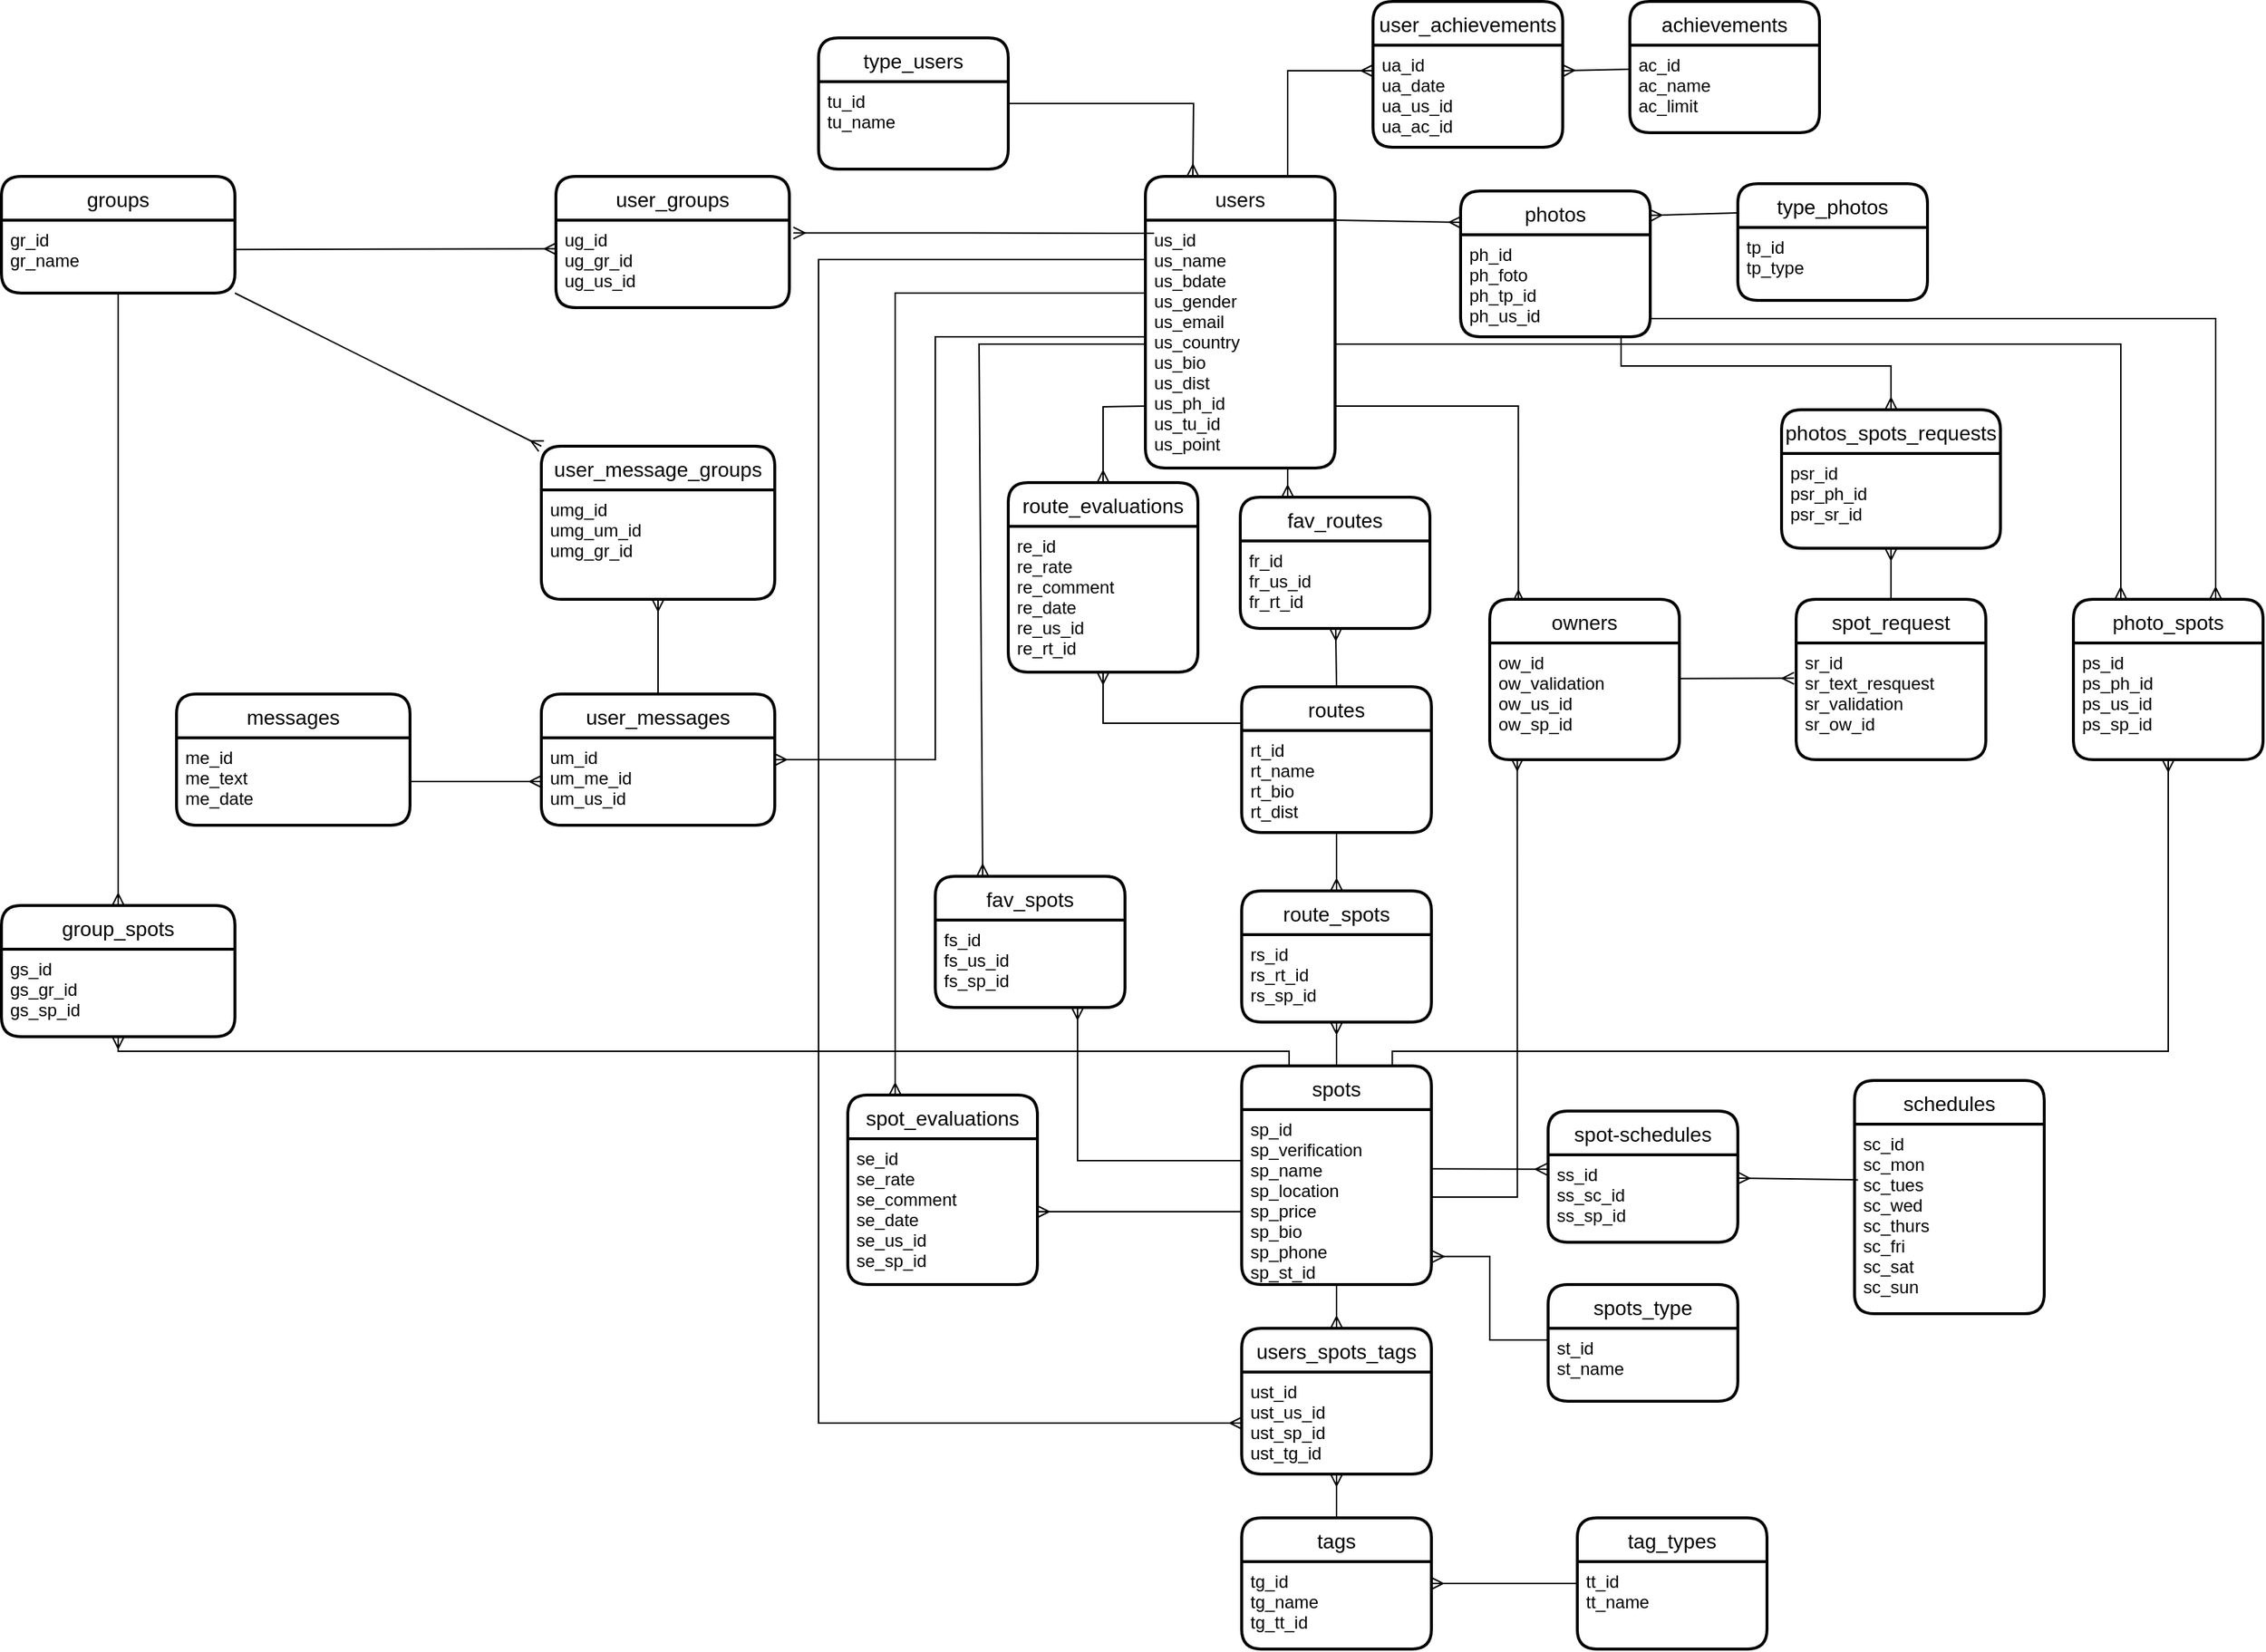 <mxfile version="15.5.4" type="embed"><diagram id="iLYljoPXduV03rMWOebI" name="Page-1"><mxGraphModel dx="1915" dy="-649" grid="1" gridSize="10" guides="1" tooltips="1" connect="1" arrows="1" fold="1" page="1" pageScale="1" pageWidth="827" pageHeight="1169" math="0" shadow="0"><root><mxCell id="0"/><mxCell id="1" parent="0"/><mxCell id="Hhw-8IZuU88P6IJP4M7J-1" value="" style="fontSize=12;html=1;endArrow=ERmany;rounded=0;entryX=0.25;entryY=0;entryDx=0;entryDy=0;elbow=vertical;exitX=1;exitY=0.25;exitDx=0;exitDy=0;" parent="1" source="Hhw-8IZuU88P6IJP4M7J-14" target="Hhw-8IZuU88P6IJP4M7J-9" edge="1"><mxGeometry width="100" height="100" relative="1" as="geometry"><mxPoint x="210" y="1260" as="sourcePoint"/><mxPoint x="542.08" y="1336.048" as="targetPoint"/><Array as="points"><mxPoint x="317" y="1250"/></Array></mxGeometry></mxCell><mxCell id="Hhw-8IZuU88P6IJP4M7J-2" value="" style="fontSize=12;html=1;endArrow=ERmany;rounded=0;elbow=vertical;exitX=0.5;exitY=0;exitDx=0;exitDy=0;" parent="1" source="Hhw-8IZuU88P6IJP4M7J-16" target="Hhw-8IZuU88P6IJP4M7J-12" edge="1"><mxGeometry width="100" height="100" relative="1" as="geometry"><mxPoint x="430" y="1810" as="sourcePoint"/><mxPoint x="420.0" y="1760" as="targetPoint"/></mxGeometry></mxCell><mxCell id="Hhw-8IZuU88P6IJP4M7J-3" value="" style="fontSize=12;html=1;endArrow=ERmany;rounded=0;elbow=vertical;exitX=0.75;exitY=1;exitDx=0;exitDy=0;entryX=0.25;entryY=0;entryDx=0;entryDy=0;" parent="1" source="Hhw-8IZuU88P6IJP4M7J-10" target="Hhw-8IZuU88P6IJP4M7J-11" edge="1"><mxGeometry width="100" height="100" relative="1" as="geometry"><mxPoint x="424.286" y="1500" as="sourcePoint"/><mxPoint x="430" y="1590" as="targetPoint"/></mxGeometry></mxCell><mxCell id="Hhw-8IZuU88P6IJP4M7J-4" value="" style="fontSize=12;html=1;endArrow=ERmany;rounded=0;entryX=0.5;entryY=0;entryDx=0;entryDy=0;" parent="1" source="Hhw-8IZuU88P6IJP4M7J-22" target="Hhw-8IZuU88P6IJP4M7J-23" edge="1"><mxGeometry width="100" height="100" relative="1" as="geometry"><mxPoint x="26.24" y="2209.27" as="sourcePoint"/><mxPoint x="433.36" y="2282.808" as="targetPoint"/></mxGeometry></mxCell><mxCell id="Hhw-8IZuU88P6IJP4M7J-5" value="" style="fontSize=12;html=1;endArrow=ERmany;rounded=0;entryX=0.5;entryY=1;entryDx=0;entryDy=0;exitX=0.5;exitY=0;exitDx=0;exitDy=0;" parent="1" source="Hhw-8IZuU88P6IJP4M7J-26" target="Hhw-8IZuU88P6IJP4M7J-24" edge="1"><mxGeometry width="100" height="100" relative="1" as="geometry"><mxPoint x="430" y="2272" as="sourcePoint"/><mxPoint x="457.68" y="2263.7" as="targetPoint"/></mxGeometry></mxCell><mxCell id="Hhw-8IZuU88P6IJP4M7J-6" value="" style="fontSize=12;html=1;endArrow=ERmany;rounded=0;entryX=0.5;entryY=1;entryDx=0;entryDy=0;exitX=0.5;exitY=0;exitDx=0;exitDy=0;" parent="1" source="Hhw-8IZuU88P6IJP4M7J-21" target="Hhw-8IZuU88P6IJP4M7J-19" edge="1"><mxGeometry width="100" height="100" relative="1" as="geometry"><mxPoint x="160" y="2280" as="sourcePoint"/><mxPoint x="415" y="2050" as="targetPoint"/></mxGeometry></mxCell><mxCell id="Hhw-8IZuU88P6IJP4M7J-7" value="" style="fontSize=12;html=1;endArrow=ERmany;rounded=0;exitX=0;exitY=0.75;exitDx=0;exitDy=0;entryX=0.5;entryY=0;entryDx=0;entryDy=0;" parent="1" source="Hhw-8IZuU88P6IJP4M7J-10" target="Hhw-8IZuU88P6IJP4M7J-28" edge="1"><mxGeometry width="100" height="100" relative="1" as="geometry"><mxPoint x="270" y="1430" as="sourcePoint"/><mxPoint x="269.74" y="1337.19" as="targetPoint"/><Array as="points"><mxPoint x="255" y="1458"/></Array></mxGeometry></mxCell><mxCell id="-P7Q9ZmcXcWsoEp50lP5-11" value="" style="edgeStyle=orthogonalEdgeStyle;rounded=0;orthogonalLoop=1;jettySize=auto;html=1;startArrow=none;startFill=0;endArrow=ERmany;endFill=0;exitX=1;exitY=0.75;exitDx=0;exitDy=0;entryX=0.151;entryY=0.019;entryDx=0;entryDy=0;entryPerimeter=0;" parent="1" source="Hhw-8IZuU88P6IJP4M7J-10" target="-P7Q9ZmcXcWsoEp50lP5-9" edge="1"><mxGeometry relative="1" as="geometry"/></mxCell><mxCell id="Hhw-8IZuU88P6IJP4M7J-9" value="users" style="swimlane;childLayout=stackLayout;horizontal=1;startSize=30;horizontalStack=0;rounded=1;fontSize=14;fontStyle=0;strokeWidth=2;resizeParent=0;resizeLast=1;shadow=0;dashed=0;align=center;" parent="1" vertex="1"><mxGeometry x="284" y="1300" width="130" height="200" as="geometry"/></mxCell><mxCell id="Hhw-8IZuU88P6IJP4M7J-10" value="us_id&#10;us_name&#10;us_bdate&#10;us_gender&#10;us_email&#10;us_country&#10;us_bio&#10;us_dist&#10;us_ph_id&#10;us_tu_id&#10;us_point" style="align=left;strokeColor=none;fillColor=none;spacingLeft=4;fontSize=12;verticalAlign=top;resizable=0;rotatable=0;part=1;" parent="Hhw-8IZuU88P6IJP4M7J-9" vertex="1"><mxGeometry y="30" width="130" height="170" as="geometry"/></mxCell><mxCell id="Hhw-8IZuU88P6IJP4M7J-11" value="fav_routes" style="swimlane;childLayout=stackLayout;horizontal=1;startSize=30;horizontalStack=0;rounded=1;fontSize=14;fontStyle=0;strokeWidth=2;resizeParent=0;resizeLast=1;shadow=0;dashed=0;align=center;" parent="1" vertex="1"><mxGeometry x="349" y="1520" width="130" height="90" as="geometry"><mxRectangle x="370" y="1500" width="100" height="30" as="alternateBounds"/></mxGeometry></mxCell><mxCell id="Hhw-8IZuU88P6IJP4M7J-12" value="fr_id&#10;fr_us_id&#10;fr_rt_id" style="align=left;strokeColor=none;fillColor=none;spacingLeft=4;fontSize=12;verticalAlign=top;resizable=0;rotatable=0;part=1;" parent="Hhw-8IZuU88P6IJP4M7J-11" vertex="1"><mxGeometry y="30" width="130" height="60" as="geometry"/></mxCell><mxCell id="Hhw-8IZuU88P6IJP4M7J-13" value="type_users" style="swimlane;childLayout=stackLayout;horizontal=1;startSize=30;horizontalStack=0;rounded=1;fontSize=14;fontStyle=0;strokeWidth=2;resizeParent=0;resizeLast=1;shadow=0;dashed=0;align=center;" parent="1" vertex="1"><mxGeometry x="60" y="1205" width="130" height="90" as="geometry"/></mxCell><mxCell id="Hhw-8IZuU88P6IJP4M7J-14" value="tu_id&#10;tu_name" style="align=left;strokeColor=none;fillColor=none;spacingLeft=4;fontSize=12;verticalAlign=top;resizable=0;rotatable=0;part=1;" parent="Hhw-8IZuU88P6IJP4M7J-13" vertex="1"><mxGeometry y="30" width="130" height="60" as="geometry"/></mxCell><mxCell id="Hhw-8IZuU88P6IJP4M7J-16" value="routes" style="swimlane;childLayout=stackLayout;horizontal=1;startSize=30;horizontalStack=0;rounded=1;fontSize=14;fontStyle=0;strokeWidth=2;resizeParent=0;resizeLast=1;shadow=0;dashed=0;align=center;" parent="1" vertex="1"><mxGeometry x="350" y="1650" width="130" height="100" as="geometry"/></mxCell><mxCell id="Hhw-8IZuU88P6IJP4M7J-17" value="rt_id&#10;rt_name&#10;rt_bio&#10;rt_dist" style="align=left;strokeColor=none;fillColor=none;spacingLeft=4;fontSize=12;verticalAlign=top;resizable=0;rotatable=0;part=1;" parent="Hhw-8IZuU88P6IJP4M7J-16" vertex="1"><mxGeometry y="30" width="130" height="70" as="geometry"/></mxCell><mxCell id="Hhw-8IZuU88P6IJP4M7J-18" value="route_spots" style="swimlane;childLayout=stackLayout;horizontal=1;startSize=30;horizontalStack=0;rounded=1;fontSize=14;fontStyle=0;strokeWidth=2;resizeParent=0;resizeLast=1;shadow=0;dashed=0;align=center;" parent="1" vertex="1"><mxGeometry x="350" y="1790" width="130" height="90" as="geometry"/></mxCell><mxCell id="Hhw-8IZuU88P6IJP4M7J-19" value="rs_id&#10;rs_rt_id&#10;rs_sp_id" style="align=left;strokeColor=none;fillColor=none;spacingLeft=4;fontSize=12;verticalAlign=top;resizable=0;rotatable=0;part=1;" parent="Hhw-8IZuU88P6IJP4M7J-18" vertex="1"><mxGeometry y="30" width="130" height="60" as="geometry"/></mxCell><mxCell id="Hhw-8IZuU88P6IJP4M7J-20" value="" style="fontSize=12;html=1;endArrow=ERmany;rounded=0;elbow=vertical;exitX=0.5;exitY=1;exitDx=0;exitDy=0;entryX=0.5;entryY=0;entryDx=0;entryDy=0;" parent="1" source="Hhw-8IZuU88P6IJP4M7J-17" target="Hhw-8IZuU88P6IJP4M7J-18" edge="1"><mxGeometry width="100" height="100" relative="1" as="geometry"><mxPoint x="609.04" y="1850" as="sourcePoint"/><mxPoint x="600" y="1921" as="targetPoint"/><Array as="points"/></mxGeometry></mxCell><mxCell id="-P7Q9ZmcXcWsoEp50lP5-3" value="" style="rounded=0;orthogonalLoop=1;jettySize=auto;html=1;endArrow=ERmany;endFill=0;exitX=1.001;exitY=0.339;exitDx=0;exitDy=0;exitPerimeter=0;entryX=-0.005;entryY=0.165;entryDx=0;entryDy=0;entryPerimeter=0;" parent="1" source="Hhw-8IZuU88P6IJP4M7J-22" target="-P7Q9ZmcXcWsoEp50lP5-2" edge="1"><mxGeometry relative="1" as="geometry"/></mxCell><mxCell id="Hhw-8IZuU88P6IJP4M7J-21" value="spots" style="swimlane;childLayout=stackLayout;horizontal=1;startSize=30;horizontalStack=0;rounded=1;fontSize=14;fontStyle=0;strokeWidth=2;resizeParent=0;resizeLast=1;shadow=0;dashed=0;align=center;" parent="1" vertex="1"><mxGeometry x="350" y="1910" width="130" height="150" as="geometry"/></mxCell><mxCell id="Hhw-8IZuU88P6IJP4M7J-22" value="sp_id&#10;sp_verification&#10;sp_name&#10;sp_location&#10;sp_price&#10;sp_bio&#10;sp_phone&#10;sp_st_id" style="align=left;strokeColor=none;fillColor=none;spacingLeft=4;fontSize=12;verticalAlign=top;resizable=0;rotatable=0;part=1;" parent="Hhw-8IZuU88P6IJP4M7J-21" vertex="1"><mxGeometry y="30" width="130" height="120" as="geometry"/></mxCell><mxCell id="Hhw-8IZuU88P6IJP4M7J-23" value="users_spots_tags" style="swimlane;childLayout=stackLayout;horizontal=1;startSize=30;horizontalStack=0;rounded=1;fontSize=14;fontStyle=0;strokeWidth=2;resizeParent=0;resizeLast=1;shadow=0;dashed=0;align=center;" parent="1" vertex="1"><mxGeometry x="350" y="2090" width="130" height="100" as="geometry"/></mxCell><mxCell id="Hhw-8IZuU88P6IJP4M7J-24" value="ust_id&#10;ust_us_id&#10;ust_sp_id&#10;ust_tg_id" style="align=left;strokeColor=none;fillColor=none;spacingLeft=4;fontSize=12;verticalAlign=top;resizable=0;rotatable=0;part=1;" parent="Hhw-8IZuU88P6IJP4M7J-23" vertex="1"><mxGeometry y="30" width="130" height="70" as="geometry"/></mxCell><mxCell id="Hhw-8IZuU88P6IJP4M7J-25" value="" style="edgeStyle=orthogonalEdgeStyle;rounded=0;orthogonalLoop=1;jettySize=auto;html=1;endArrow=none;endFill=0;startArrow=ERmany;startFill=0;exitX=1;exitY=0.25;exitDx=0;exitDy=0;entryX=0;entryY=0.25;entryDx=0;entryDy=0;" parent="1" source="Hhw-8IZuU88P6IJP4M7J-27" target="Hhw-8IZuU88P6IJP4M7J-39" edge="1"><mxGeometry relative="1" as="geometry"><mxPoint x="790.0" y="2257" as="sourcePoint"/><mxPoint x="740" y="2362" as="targetPoint"/><Array as="points"><mxPoint x="570" y="2265"/><mxPoint x="570" y="2265"/></Array></mxGeometry></mxCell><mxCell id="Hhw-8IZuU88P6IJP4M7J-26" value="tags" style="swimlane;childLayout=stackLayout;horizontal=1;startSize=30;horizontalStack=0;rounded=1;fontSize=14;fontStyle=0;strokeWidth=2;resizeParent=0;resizeLast=1;shadow=0;dashed=0;align=center;" parent="1" vertex="1"><mxGeometry x="350" y="2220" width="130" height="90" as="geometry"/></mxCell><mxCell id="Hhw-8IZuU88P6IJP4M7J-27" value="tg_id&#10;tg_name&#10;tg_tt_id" style="align=left;strokeColor=none;fillColor=none;spacingLeft=4;fontSize=12;verticalAlign=top;resizable=0;rotatable=0;part=1;" parent="Hhw-8IZuU88P6IJP4M7J-26" vertex="1"><mxGeometry y="30" width="130" height="60" as="geometry"/></mxCell><mxCell id="Hhw-8IZuU88P6IJP4M7J-28" value="route_evaluations" style="swimlane;childLayout=stackLayout;horizontal=1;startSize=30;horizontalStack=0;rounded=1;fontSize=14;fontStyle=0;strokeWidth=2;resizeParent=0;resizeLast=1;shadow=0;dashed=0;align=center;" parent="1" vertex="1"><mxGeometry x="190" y="1510" width="130" height="130" as="geometry"/></mxCell><mxCell id="Hhw-8IZuU88P6IJP4M7J-29" value="re_id&#10;re_rate&#10;re_comment&#10;re_date&#10;re_us_id&#10;re_rt_id" style="align=left;strokeColor=none;fillColor=none;spacingLeft=4;fontSize=12;verticalAlign=top;resizable=0;rotatable=0;part=1;" parent="Hhw-8IZuU88P6IJP4M7J-28" vertex="1"><mxGeometry y="30" width="130" height="100" as="geometry"/></mxCell><mxCell id="Hhw-8IZuU88P6IJP4M7J-30" value="spot_evaluations" style="swimlane;childLayout=stackLayout;horizontal=1;startSize=30;horizontalStack=0;rounded=1;fontSize=14;fontStyle=0;strokeWidth=2;resizeParent=0;resizeLast=1;shadow=0;dashed=0;align=center;" parent="1" vertex="1"><mxGeometry x="80" y="1930" width="130" height="130" as="geometry"/></mxCell><mxCell id="Hhw-8IZuU88P6IJP4M7J-31" value="se_id&#10;se_rate&#10;se_comment&#10;se_date&#10;se_us_id&#10;se_sp_id" style="align=left;strokeColor=none;fillColor=none;spacingLeft=4;fontSize=12;verticalAlign=top;resizable=0;rotatable=0;part=1;" parent="Hhw-8IZuU88P6IJP4M7J-30" vertex="1"><mxGeometry y="30" width="130" height="100" as="geometry"/></mxCell><mxCell id="Hhw-8IZuU88P6IJP4M7J-32" style="edgeStyle=none;rounded=0;orthogonalLoop=1;jettySize=auto;html=1;exitX=0.5;exitY=1;exitDx=0;exitDy=0;entryX=0;entryY=0.25;entryDx=0;entryDy=0;startArrow=ERmany;startFill=0;endArrow=none;endFill=0;" parent="1" source="Hhw-8IZuU88P6IJP4M7J-29" target="Hhw-8IZuU88P6IJP4M7J-16" edge="1"><mxGeometry relative="1" as="geometry"><Array as="points"><mxPoint x="255" y="1675"/></Array></mxGeometry></mxCell><mxCell id="Hhw-8IZuU88P6IJP4M7J-33" style="edgeStyle=none;rounded=0;orthogonalLoop=1;jettySize=auto;html=1;exitX=1;exitY=0.5;exitDx=0;exitDy=0;startArrow=ERmany;startFill=0;endArrow=none;endFill=0;" parent="1" source="Hhw-8IZuU88P6IJP4M7J-31" edge="1"><mxGeometry relative="1" as="geometry"><mxPoint x="350" y="2010" as="targetPoint"/></mxGeometry></mxCell><mxCell id="Hhw-8IZuU88P6IJP4M7J-34" value="fav_spots" style="swimlane;childLayout=stackLayout;horizontal=1;startSize=30;horizontalStack=0;rounded=1;fontSize=14;fontStyle=0;strokeWidth=2;resizeParent=0;resizeLast=1;shadow=0;dashed=0;align=center;" parent="1" vertex="1"><mxGeometry x="140" y="1780" width="130" height="90" as="geometry"/></mxCell><mxCell id="Hhw-8IZuU88P6IJP4M7J-35" value="fs_id&#10;fs_us_id&#10;fs_sp_id" style="align=left;strokeColor=none;fillColor=none;spacingLeft=4;fontSize=12;verticalAlign=top;resizable=0;rotatable=0;part=1;" parent="Hhw-8IZuU88P6IJP4M7J-34" vertex="1"><mxGeometry y="30" width="130" height="60" as="geometry"/></mxCell><mxCell id="Hhw-8IZuU88P6IJP4M7J-36" style="rounded=0;orthogonalLoop=1;jettySize=auto;html=1;startArrow=none;startFill=0;endArrow=ERmany;endFill=0;edgeStyle=orthogonalEdgeStyle;exitX=0;exitY=0.25;exitDx=0;exitDy=0;entryX=0.75;entryY=1;entryDx=0;entryDy=0;" parent="1" source="Hhw-8IZuU88P6IJP4M7J-22" target="Hhw-8IZuU88P6IJP4M7J-35" edge="1"><mxGeometry relative="1" as="geometry"><mxPoint x="320" y="2000" as="sourcePoint"/><mxPoint x="238" y="1910" as="targetPoint"/><Array as="points"><mxPoint x="238" y="1975"/></Array></mxGeometry></mxCell><mxCell id="Hhw-8IZuU88P6IJP4M7J-37" style="edgeStyle=none;rounded=0;orthogonalLoop=1;jettySize=auto;html=1;startArrow=none;startFill=0;endArrow=ERmany;endFill=0;entryX=0.25;entryY=0;entryDx=0;entryDy=0;exitX=0;exitY=0.5;exitDx=0;exitDy=0;" parent="1" source="Hhw-8IZuU88P6IJP4M7J-10" target="Hhw-8IZuU88P6IJP4M7J-34" edge="1"><mxGeometry relative="1" as="geometry"><mxPoint x="640" y="1680" as="targetPoint"/><Array as="points"><mxPoint x="170" y="1415"/></Array><mxPoint x="260" y="1410" as="sourcePoint"/></mxGeometry></mxCell><mxCell id="Hhw-8IZuU88P6IJP4M7J-38" value="tag_types" style="swimlane;childLayout=stackLayout;horizontal=1;startSize=30;horizontalStack=0;rounded=1;fontSize=14;fontStyle=0;strokeWidth=2;resizeParent=0;resizeLast=1;shadow=0;dashed=0;align=center;" parent="1" vertex="1"><mxGeometry x="580" y="2220" width="130" height="90" as="geometry"/></mxCell><mxCell id="Hhw-8IZuU88P6IJP4M7J-39" value="tt_id&#10;tt_name" style="align=left;strokeColor=none;fillColor=none;spacingLeft=4;fontSize=12;verticalAlign=top;resizable=0;rotatable=0;part=1;" parent="Hhw-8IZuU88P6IJP4M7J-38" vertex="1"><mxGeometry y="30" width="130" height="60" as="geometry"/></mxCell><mxCell id="Hhw-8IZuU88P6IJP4M7J-40" style="edgeStyle=orthogonalEdgeStyle;rounded=0;orthogonalLoop=1;jettySize=auto;html=1;entryX=0.75;entryY=0;entryDx=0;entryDy=0;startArrow=ERmany;startFill=0;endArrow=none;endFill=0;exitX=0;exitY=0.25;exitDx=0;exitDy=0;" parent="1" source="Hhw-8IZuU88P6IJP4M7J-43" target="Hhw-8IZuU88P6IJP4M7J-9" edge="1"><mxGeometry relative="1" as="geometry"><mxPoint x="420" y="1260" as="sourcePoint"/><mxPoint x="447.5" y="1310" as="targetPoint"/><Array as="points"><mxPoint x="382" y="1228"/></Array></mxGeometry></mxCell><mxCell id="Hhw-8IZuU88P6IJP4M7J-41" value="" style="rounded=0;orthogonalLoop=1;jettySize=auto;html=1;startArrow=ERmany;startFill=0;endArrow=none;endFill=0;exitX=1;exitY=0.25;exitDx=0;exitDy=0;" parent="1" source="Hhw-8IZuU88P6IJP4M7J-43" target="Hhw-8IZuU88P6IJP4M7J-45" edge="1"><mxGeometry relative="1" as="geometry"/></mxCell><mxCell id="Hhw-8IZuU88P6IJP4M7J-42" value="user_achievements" style="swimlane;childLayout=stackLayout;horizontal=1;startSize=30;horizontalStack=0;rounded=1;fontSize=14;fontStyle=0;strokeWidth=2;resizeParent=0;resizeLast=1;shadow=0;dashed=0;align=center;" parent="1" vertex="1"><mxGeometry x="440" y="1180" width="130" height="100" as="geometry"/></mxCell><mxCell id="Hhw-8IZuU88P6IJP4M7J-43" value="ua_id&#10;ua_date&#10;ua_us_id&#10;ua_ac_id" style="align=left;strokeColor=none;fillColor=none;spacingLeft=4;fontSize=12;verticalAlign=top;resizable=0;rotatable=0;part=1;" parent="Hhw-8IZuU88P6IJP4M7J-42" vertex="1"><mxGeometry y="30" width="130" height="70" as="geometry"/></mxCell><mxCell id="Hhw-8IZuU88P6IJP4M7J-44" style="edgeStyle=orthogonalEdgeStyle;rounded=0;orthogonalLoop=1;jettySize=auto;html=1;startArrow=none;startFill=0;endArrow=ERmany;endFill=0;entryX=0.25;entryY=0;entryDx=0;entryDy=0;exitX=0;exitY=0.25;exitDx=0;exitDy=0;" parent="1" source="Hhw-8IZuU88P6IJP4M7J-10" target="Hhw-8IZuU88P6IJP4M7J-30" edge="1"><mxGeometry relative="1" as="geometry"><mxPoint x="150" y="1880" as="targetPoint"/><mxPoint x="240" y="1380" as="sourcePoint"/><Array as="points"><mxPoint x="113" y="1380"/></Array></mxGeometry></mxCell><mxCell id="Hhw-8IZuU88P6IJP4M7J-45" value="achievements" style="swimlane;childLayout=stackLayout;horizontal=1;startSize=30;horizontalStack=0;rounded=1;fontSize=14;fontStyle=0;strokeWidth=2;resizeParent=0;resizeLast=1;shadow=0;dashed=0;align=center;" parent="1" vertex="1"><mxGeometry x="616" y="1180" width="130" height="90" as="geometry"/></mxCell><mxCell id="Hhw-8IZuU88P6IJP4M7J-46" value="ac_id&#10;ac_name&#10;ac_limit" style="align=left;strokeColor=none;fillColor=none;spacingLeft=4;fontSize=12;verticalAlign=top;resizable=0;rotatable=0;part=1;" parent="Hhw-8IZuU88P6IJP4M7J-45" vertex="1"><mxGeometry y="30" width="130" height="60" as="geometry"/></mxCell><mxCell id="Hhw-8IZuU88P6IJP4M7J-47" value="" style="edgeStyle=none;rounded=0;orthogonalLoop=1;jettySize=auto;html=1;startArrow=ERmany;startFill=0;endArrow=none;endFill=0;exitX=0.003;exitY=0.215;exitDx=0;exitDy=0;entryX=1;entryY=0;entryDx=0;entryDy=0;exitPerimeter=0;" parent="1" source="Hhw-8IZuU88P6IJP4M7J-49" target="Hhw-8IZuU88P6IJP4M7J-10" edge="1"><mxGeometry relative="1" as="geometry"><mxPoint x="656" y="1395" as="sourcePoint"/><mxPoint x="450" y="1350" as="targetPoint"/></mxGeometry></mxCell><mxCell id="Hhw-8IZuU88P6IJP4M7J-48" value="" style="rounded=0;orthogonalLoop=1;jettySize=auto;html=1;startArrow=none;startFill=0;endArrow=ERmany;endFill=0;entryX=0.75;entryY=0;entryDx=0;entryDy=0;exitX=1.002;exitY=0.821;exitDx=0;exitDy=0;exitPerimeter=0;edgeStyle=orthogonalEdgeStyle;" parent="1" source="Hhw-8IZuU88P6IJP4M7J-50" target="Hhw-8IZuU88P6IJP4M7J-54" edge="1"><mxGeometry relative="1" as="geometry"><mxPoint x="668" y="1370" as="sourcePoint"/></mxGeometry></mxCell><mxCell id="Hhw-8IZuU88P6IJP4M7J-49" value="photos" style="swimlane;childLayout=stackLayout;horizontal=1;startSize=30;horizontalStack=0;rounded=1;fontSize=14;fontStyle=0;strokeWidth=2;resizeParent=0;resizeLast=1;shadow=0;dashed=0;align=center;" parent="1" vertex="1"><mxGeometry x="500" y="1310" width="130" height="100" as="geometry"/></mxCell><mxCell id="Hhw-8IZuU88P6IJP4M7J-50" value="ph_id&#10;ph_foto&#10;ph_tp_id&#10;ph_us_id" style="align=left;strokeColor=none;fillColor=none;spacingLeft=4;fontSize=12;verticalAlign=top;resizable=0;rotatable=0;part=1;" parent="Hhw-8IZuU88P6IJP4M7J-49" vertex="1"><mxGeometry y="30" width="130" height="70" as="geometry"/></mxCell><mxCell id="Hhw-8IZuU88P6IJP4M7J-51" style="rounded=0;orthogonalLoop=1;jettySize=auto;html=1;exitX=0;exitY=0.25;exitDx=0;exitDy=0;entryX=0.999;entryY=0.168;entryDx=0;entryDy=0;endArrow=ERmany;endFill=0;entryPerimeter=0;" parent="1" source="Hhw-8IZuU88P6IJP4M7J-52" target="Hhw-8IZuU88P6IJP4M7J-49" edge="1"><mxGeometry relative="1" as="geometry"/></mxCell><mxCell id="Hhw-8IZuU88P6IJP4M7J-52" value="type_photos" style="swimlane;childLayout=stackLayout;horizontal=1;startSize=30;horizontalStack=0;rounded=1;fontSize=14;fontStyle=0;strokeWidth=2;resizeParent=0;resizeLast=1;shadow=0;dashed=0;align=center;" parent="1" vertex="1"><mxGeometry x="690" y="1305" width="130" height="80" as="geometry"/></mxCell><mxCell id="Hhw-8IZuU88P6IJP4M7J-53" value="tp_id&#10;tp_type" style="align=left;strokeColor=none;fillColor=none;spacingLeft=4;fontSize=12;verticalAlign=top;resizable=0;rotatable=0;part=1;" parent="Hhw-8IZuU88P6IJP4M7J-52" vertex="1"><mxGeometry y="30" width="130" height="50" as="geometry"/></mxCell><mxCell id="Hhw-8IZuU88P6IJP4M7J-54" value="photo_spots" style="swimlane;childLayout=stackLayout;horizontal=1;startSize=30;horizontalStack=0;rounded=1;fontSize=14;fontStyle=0;strokeWidth=2;resizeParent=0;resizeLast=1;shadow=0;dashed=0;align=center;" parent="1" vertex="1"><mxGeometry x="920" y="1590" width="130" height="110" as="geometry"/></mxCell><mxCell id="Hhw-8IZuU88P6IJP4M7J-55" value="ps_id&#10;ps_ph_id&#10;ps_us_id&#10;ps_sp_id" style="align=left;strokeColor=none;fillColor=none;spacingLeft=4;fontSize=12;verticalAlign=top;resizable=0;rotatable=0;part=1;" parent="Hhw-8IZuU88P6IJP4M7J-54" vertex="1"><mxGeometry y="30" width="130" height="80" as="geometry"/></mxCell><mxCell id="Hhw-8IZuU88P6IJP4M7J-56" style="rounded=0;orthogonalLoop=1;jettySize=auto;html=1;entryX=0.25;entryY=0;entryDx=0;entryDy=0;startArrow=none;startFill=0;endArrow=ERmany;endFill=0;exitX=1;exitY=0.5;exitDx=0;exitDy=0;edgeStyle=orthogonalEdgeStyle;" parent="1" source="Hhw-8IZuU88P6IJP4M7J-10" target="Hhw-8IZuU88P6IJP4M7J-54" edge="1"><mxGeometry relative="1" as="geometry"><mxPoint x="420" y="1420" as="sourcePoint"/></mxGeometry></mxCell><mxCell id="Hhw-8IZuU88P6IJP4M7J-57" style="edgeStyle=orthogonalEdgeStyle;rounded=0;orthogonalLoop=1;jettySize=auto;html=1;entryX=0.794;entryY=-0.002;entryDx=0;entryDy=0;startArrow=ERmany;startFill=0;endArrow=none;endFill=0;exitX=0.5;exitY=1;exitDx=0;exitDy=0;entryPerimeter=0;" parent="1" source="Hhw-8IZuU88P6IJP4M7J-55" target="Hhw-8IZuU88P6IJP4M7J-21" edge="1"><mxGeometry relative="1" as="geometry"><Array as="points"><mxPoint x="745" y="1900"/><mxPoint x="453" y="1900"/><mxPoint x="453" y="1920"/></Array></mxGeometry></mxCell><mxCell id="Hhw-8IZuU88P6IJP4M7J-58" style="edgeStyle=orthogonalEdgeStyle;rounded=0;orthogonalLoop=1;jettySize=auto;html=1;startArrow=none;startFill=0;endArrow=ERmany;endFill=0;exitX=0;exitY=0.25;exitDx=0;exitDy=0;entryX=0;entryY=0.5;entryDx=0;entryDy=0;" parent="1" source="Hhw-8IZuU88P6IJP4M7J-9" target="Hhw-8IZuU88P6IJP4M7J-24" edge="1"><mxGeometry relative="1" as="geometry"><mxPoint x="60" y="2140" as="targetPoint"/><Array as="points"><mxPoint x="284" y="1357"/><mxPoint x="60" y="1357"/><mxPoint x="60" y="2155"/></Array><mxPoint x="220" y="1340" as="sourcePoint"/></mxGeometry></mxCell><mxCell id="Hhw-8IZuU88P6IJP4M7J-75" value="" style="edgeStyle=orthogonalEdgeStyle;rounded=0;orthogonalLoop=1;jettySize=auto;html=1;endArrow=ERmany;endFill=0;" parent="1" source="Hhw-8IZuU88P6IJP4M7J-70" target="Hhw-8IZuU88P6IJP4M7J-73" edge="1"><mxGeometry relative="1" as="geometry"/></mxCell><mxCell id="Hhw-8IZuU88P6IJP4M7J-79" value="" style="rounded=0;orthogonalLoop=1;jettySize=auto;html=1;startArrow=none;startFill=0;endArrow=ERmany;endFill=0;exitX=1;exitY=0.403;exitDx=0;exitDy=0;exitPerimeter=0;entryX=0.002;entryY=0.327;entryDx=0;entryDy=0;entryPerimeter=0;" parent="1" source="Hhw-8IZuU88P6IJP4M7J-71" target="Hhw-8IZuU88P6IJP4M7J-78" edge="1"><mxGeometry relative="1" as="geometry"/></mxCell><mxCell id="Hhw-8IZuU88P6IJP4M7J-70" value="groups" style="swimlane;childLayout=stackLayout;horizontal=1;startSize=30;horizontalStack=0;rounded=1;fontSize=14;fontStyle=0;strokeWidth=2;resizeParent=0;resizeLast=1;shadow=0;dashed=0;align=center;" parent="1" vertex="1"><mxGeometry x="-500" y="1300" width="160" height="80" as="geometry"/></mxCell><mxCell id="Hhw-8IZuU88P6IJP4M7J-71" value="gr_id&#10;gr_name&#10;" style="align=left;strokeColor=none;fillColor=none;spacingLeft=4;fontSize=12;verticalAlign=top;resizable=0;rotatable=0;part=1;" parent="Hhw-8IZuU88P6IJP4M7J-70" vertex="1"><mxGeometry y="30" width="160" height="50" as="geometry"/></mxCell><mxCell id="Hhw-8IZuU88P6IJP4M7J-76" style="edgeStyle=orthogonalEdgeStyle;rounded=0;orthogonalLoop=1;jettySize=auto;html=1;entryX=0.25;entryY=0;entryDx=0;entryDy=0;startArrow=ERmany;startFill=0;endArrow=none;endFill=0;" parent="1" source="Hhw-8IZuU88P6IJP4M7J-73" target="Hhw-8IZuU88P6IJP4M7J-21" edge="1"><mxGeometry relative="1" as="geometry"><Array as="points"><mxPoint x="-420" y="1900"/><mxPoint x="383" y="1900"/></Array></mxGeometry></mxCell><mxCell id="Hhw-8IZuU88P6IJP4M7J-73" value="group_spots" style="swimlane;childLayout=stackLayout;horizontal=1;startSize=30;horizontalStack=0;rounded=1;fontSize=14;fontStyle=0;strokeWidth=2;resizeParent=0;resizeLast=1;shadow=0;dashed=0;align=center;" parent="1" vertex="1"><mxGeometry x="-500" y="1800" width="160" height="90" as="geometry"/></mxCell><mxCell id="Hhw-8IZuU88P6IJP4M7J-74" value="gs_id&#10;gs_gr_id&#10;gs_sp_id" style="align=left;strokeColor=none;fillColor=none;spacingLeft=4;fontSize=12;verticalAlign=top;resizable=0;rotatable=0;part=1;" parent="Hhw-8IZuU88P6IJP4M7J-73" vertex="1"><mxGeometry y="30" width="160" height="60" as="geometry"/></mxCell><mxCell id="Hhw-8IZuU88P6IJP4M7J-77" value="user_groups" style="swimlane;childLayout=stackLayout;horizontal=1;startSize=30;horizontalStack=0;rounded=1;fontSize=14;fontStyle=0;strokeWidth=2;resizeParent=0;resizeLast=1;shadow=0;dashed=0;align=center;" parent="1" vertex="1"><mxGeometry x="-120" y="1300" width="160" height="90" as="geometry"/></mxCell><mxCell id="Hhw-8IZuU88P6IJP4M7J-78" value="ug_id&#10;ug_gr_id&#10;ug_us_id" style="align=left;strokeColor=none;fillColor=none;spacingLeft=4;fontSize=12;verticalAlign=top;resizable=0;rotatable=0;part=1;" parent="Hhw-8IZuU88P6IJP4M7J-77" vertex="1"><mxGeometry y="30" width="160" height="60" as="geometry"/></mxCell><mxCell id="Hhw-8IZuU88P6IJP4M7J-80" style="edgeStyle=orthogonalEdgeStyle;rounded=0;orthogonalLoop=1;jettySize=auto;html=1;startArrow=ERmany;startFill=0;endArrow=none;endFill=0;exitX=1.017;exitY=0.146;exitDx=0;exitDy=0;exitPerimeter=0;" parent="1" source="Hhw-8IZuU88P6IJP4M7J-78" edge="1"><mxGeometry relative="1" as="geometry"><mxPoint x="290" y="1339" as="targetPoint"/></mxGeometry></mxCell><mxCell id="Hhw-8IZuU88P6IJP4M7J-90" value="" style="edgeStyle=none;rounded=0;orthogonalLoop=1;jettySize=auto;html=1;startArrow=none;startFill=0;endArrow=ERmany;endFill=0;" parent="1" source="Hhw-8IZuU88P6IJP4M7J-81" target="Hhw-8IZuU88P6IJP4M7J-88" edge="1"><mxGeometry relative="1" as="geometry"/></mxCell><mxCell id="Hhw-8IZuU88P6IJP4M7J-81" value="user_messages" style="swimlane;childLayout=stackLayout;horizontal=1;startSize=30;horizontalStack=0;rounded=1;fontSize=14;fontStyle=0;strokeWidth=2;resizeParent=0;resizeLast=1;shadow=0;dashed=0;align=center;" parent="1" vertex="1"><mxGeometry x="-130" y="1655" width="160" height="90" as="geometry"/></mxCell><mxCell id="Hhw-8IZuU88P6IJP4M7J-82" value="um_id&#10;um_me_id&#10;um_us_id" style="align=left;strokeColor=none;fillColor=none;spacingLeft=4;fontSize=12;verticalAlign=top;resizable=0;rotatable=0;part=1;" parent="Hhw-8IZuU88P6IJP4M7J-81" vertex="1"><mxGeometry y="30" width="160" height="60" as="geometry"/></mxCell><mxCell id="Hhw-8IZuU88P6IJP4M7J-84" value="messages" style="swimlane;childLayout=stackLayout;horizontal=1;startSize=30;horizontalStack=0;rounded=1;fontSize=14;fontStyle=0;strokeWidth=2;resizeParent=0;resizeLast=1;shadow=0;dashed=0;align=center;" parent="1" vertex="1"><mxGeometry x="-380" y="1655" width="160" height="90" as="geometry"><mxRectangle x="-380" y="1655" width="100" height="30" as="alternateBounds"/></mxGeometry></mxCell><mxCell id="Hhw-8IZuU88P6IJP4M7J-85" value="me_id&#10;me_text&#10;me_date" style="align=left;strokeColor=none;fillColor=none;spacingLeft=4;fontSize=12;verticalAlign=top;resizable=0;rotatable=0;part=1;" parent="Hhw-8IZuU88P6IJP4M7J-84" vertex="1"><mxGeometry y="30" width="160" height="60" as="geometry"/></mxCell><mxCell id="Hhw-8IZuU88P6IJP4M7J-87" style="edgeStyle=orthogonalEdgeStyle;rounded=0;orthogonalLoop=1;jettySize=auto;html=1;exitX=0;exitY=0.5;exitDx=0;exitDy=0;entryX=1;entryY=0.25;entryDx=0;entryDy=0;startArrow=none;startFill=0;endArrow=ERmany;endFill=0;" parent="1" source="Hhw-8IZuU88P6IJP4M7J-10" target="Hhw-8IZuU88P6IJP4M7J-82" edge="1"><mxGeometry relative="1" as="geometry"><Array as="points"><mxPoint x="140" y="1410"/><mxPoint x="140" y="1700"/></Array></mxGeometry></mxCell><mxCell id="Hhw-8IZuU88P6IJP4M7J-88" value="user_message_groups" style="swimlane;childLayout=stackLayout;horizontal=1;startSize=30;horizontalStack=0;rounded=1;fontSize=14;fontStyle=0;strokeWidth=2;resizeParent=0;resizeLast=1;shadow=0;dashed=0;align=center;" parent="1" vertex="1"><mxGeometry x="-130" y="1485" width="160" height="105" as="geometry"/></mxCell><mxCell id="Hhw-8IZuU88P6IJP4M7J-89" value="umg_id&#10;umg_um_id&#10;umg_gr_id" style="align=left;strokeColor=none;fillColor=none;spacingLeft=4;fontSize=12;verticalAlign=top;resizable=0;rotatable=0;part=1;" parent="Hhw-8IZuU88P6IJP4M7J-88" vertex="1"><mxGeometry y="30" width="160" height="75" as="geometry"/></mxCell><mxCell id="Hhw-8IZuU88P6IJP4M7J-91" style="edgeStyle=none;rounded=0;orthogonalLoop=1;jettySize=auto;html=1;entryX=0;entryY=0;entryDx=0;entryDy=0;startArrow=none;startFill=0;endArrow=ERmany;endFill=0;exitX=1;exitY=1;exitDx=0;exitDy=0;" parent="1" source="Hhw-8IZuU88P6IJP4M7J-71" target="Hhw-8IZuU88P6IJP4M7J-88" edge="1"><mxGeometry relative="1" as="geometry"><mxPoint x="-340" y="1380" as="sourcePoint"/></mxGeometry></mxCell><mxCell id="Hhw-8IZuU88P6IJP4M7J-92" style="edgeStyle=none;rounded=0;orthogonalLoop=1;jettySize=auto;html=1;entryX=0;entryY=0.5;entryDx=0;entryDy=0;startArrow=none;startFill=0;endArrow=ERmany;endFill=0;" parent="1" source="Hhw-8IZuU88P6IJP4M7J-85" target="Hhw-8IZuU88P6IJP4M7J-82" edge="1"><mxGeometry relative="1" as="geometry"/></mxCell><mxCell id="-P7Q9ZmcXcWsoEp50lP5-6" value="" style="rounded=0;orthogonalLoop=1;jettySize=auto;html=1;startArrow=ERmany;startFill=0;endArrow=none;endFill=0;entryX=0.018;entryY=0.294;entryDx=0;entryDy=0;entryPerimeter=0;" parent="1" source="-P7Q9ZmcXcWsoEp50lP5-1" target="-P7Q9ZmcXcWsoEp50lP5-5" edge="1"><mxGeometry relative="1" as="geometry"/></mxCell><mxCell id="-P7Q9ZmcXcWsoEp50lP5-1" value="spot-schedules" style="swimlane;childLayout=stackLayout;horizontal=1;startSize=30;horizontalStack=0;rounded=1;fontSize=14;fontStyle=0;strokeWidth=2;resizeParent=0;resizeLast=1;shadow=0;dashed=0;align=center;" parent="1" vertex="1"><mxGeometry x="560" y="1941" width="130" height="90" as="geometry"/></mxCell><mxCell id="-P7Q9ZmcXcWsoEp50lP5-2" value="ss_id&#10;ss_sc_id&#10;ss_sp_id" style="align=left;strokeColor=none;fillColor=none;spacingLeft=4;fontSize=12;verticalAlign=top;resizable=0;rotatable=0;part=1;" parent="-P7Q9ZmcXcWsoEp50lP5-1" vertex="1"><mxGeometry y="30" width="130" height="60" as="geometry"/></mxCell><mxCell id="-P7Q9ZmcXcWsoEp50lP5-4" value="schedules" style="swimlane;childLayout=stackLayout;horizontal=1;startSize=30;horizontalStack=0;rounded=1;fontSize=14;fontStyle=0;strokeWidth=2;resizeParent=0;resizeLast=1;shadow=0;dashed=0;align=center;" parent="1" vertex="1"><mxGeometry x="770" y="1920" width="130" height="160" as="geometry"/></mxCell><mxCell id="-P7Q9ZmcXcWsoEp50lP5-5" value="sc_id&#10;sc_mon&#10;sc_tues&#10;sc_wed&#10;sc_thurs&#10;sc_fri&#10;sc_sat&#10;sc_sun" style="align=left;strokeColor=none;fillColor=none;spacingLeft=4;fontSize=12;verticalAlign=top;resizable=0;rotatable=0;part=1;" parent="-P7Q9ZmcXcWsoEp50lP5-4" vertex="1"><mxGeometry y="30" width="130" height="130" as="geometry"/></mxCell><mxCell id="-P7Q9ZmcXcWsoEp50lP5-9" value="owners" style="swimlane;childLayout=stackLayout;horizontal=1;startSize=30;horizontalStack=0;rounded=1;fontSize=14;fontStyle=0;strokeWidth=2;resizeParent=0;resizeLast=1;shadow=0;dashed=0;align=center;" parent="1" vertex="1"><mxGeometry x="520" y="1590" width="130" height="110" as="geometry"/></mxCell><mxCell id="-P7Q9ZmcXcWsoEp50lP5-10" value="ow_id&#10;ow_validation&#10;ow_us_id&#10;ow_sp_id" style="align=left;strokeColor=none;fillColor=none;spacingLeft=4;fontSize=12;verticalAlign=top;resizable=0;rotatable=0;part=1;" parent="-P7Q9ZmcXcWsoEp50lP5-9" vertex="1"><mxGeometry y="30" width="130" height="80" as="geometry"/></mxCell><mxCell id="-P7Q9ZmcXcWsoEp50lP5-12" style="edgeStyle=orthogonalEdgeStyle;rounded=0;orthogonalLoop=1;jettySize=auto;html=1;startArrow=none;startFill=0;endArrow=ERmany;endFill=0;entryX=0.145;entryY=0.99;entryDx=0;entryDy=0;entryPerimeter=0;" parent="1" source="Hhw-8IZuU88P6IJP4M7J-22" target="-P7Q9ZmcXcWsoEp50lP5-10" edge="1"><mxGeometry relative="1" as="geometry"><mxPoint x="540" y="1750.0" as="targetPoint"/></mxGeometry></mxCell><mxCell id="rKcd2UzN0yO1AcOkGKkl-4" value="spots_type" style="swimlane;childLayout=stackLayout;horizontal=1;startSize=30;horizontalStack=0;rounded=1;fontSize=14;fontStyle=0;strokeWidth=2;resizeParent=0;resizeLast=1;shadow=0;dashed=0;align=center;" parent="1" vertex="1"><mxGeometry x="560" y="2060" width="130" height="80" as="geometry"/></mxCell><mxCell id="rKcd2UzN0yO1AcOkGKkl-5" value="st_id&#10;st_name" style="align=left;strokeColor=none;fillColor=none;spacingLeft=4;fontSize=12;verticalAlign=top;resizable=0;rotatable=0;part=1;" parent="rKcd2UzN0yO1AcOkGKkl-4" vertex="1"><mxGeometry y="30" width="130" height="50" as="geometry"/></mxCell><mxCell id="rKcd2UzN0yO1AcOkGKkl-7" style="rounded=0;orthogonalLoop=1;jettySize=auto;html=1;entryX=1.004;entryY=0.84;entryDx=0;entryDy=0;entryPerimeter=0;exitX=0.006;exitY=0.16;exitDx=0;exitDy=0;exitPerimeter=0;endArrow=ERmany;endFill=0;edgeStyle=orthogonalEdgeStyle;" parent="1" source="rKcd2UzN0yO1AcOkGKkl-5" target="Hhw-8IZuU88P6IJP4M7J-22" edge="1"><mxGeometry relative="1" as="geometry"/></mxCell><mxCell id="H8dkimoEB11Ggjijccp5-12" value="" style="rounded=0;orthogonalLoop=1;jettySize=auto;html=1;startArrow=none;startFill=0;endArrow=ERmany;endFill=0;exitX=0.5;exitY=0;exitDx=0;exitDy=0;" parent="1" source="H8dkimoEB11Ggjijccp5-2" target="H8dkimoEB11Ggjijccp5-10" edge="1"><mxGeometry relative="1" as="geometry"/></mxCell><mxCell id="H8dkimoEB11Ggjijccp5-2" value="spot_request" style="swimlane;childLayout=stackLayout;horizontal=1;startSize=30;horizontalStack=0;rounded=1;fontSize=14;fontStyle=0;strokeWidth=2;resizeParent=0;resizeLast=1;shadow=0;dashed=0;align=center;" parent="1" vertex="1"><mxGeometry x="730" y="1590" width="130" height="110" as="geometry"/></mxCell><mxCell id="H8dkimoEB11Ggjijccp5-3" value="sr_id&#10;sr_text_resquest&#10;sr_validation&#10;sr_ow_id" style="align=left;strokeColor=none;fillColor=none;spacingLeft=4;fontSize=12;verticalAlign=top;resizable=0;rotatable=0;part=1;" parent="H8dkimoEB11Ggjijccp5-2" vertex="1"><mxGeometry y="30" width="130" height="80" as="geometry"/></mxCell><mxCell id="H8dkimoEB11Ggjijccp5-7" style="rounded=0;orthogonalLoop=1;jettySize=auto;html=1;exitX=1.006;exitY=0.305;exitDx=0;exitDy=0;entryX=-0.011;entryY=0.302;entryDx=0;entryDy=0;startArrow=none;startFill=0;endArrow=ERmany;endFill=0;exitPerimeter=0;entryPerimeter=0;" parent="1" source="-P7Q9ZmcXcWsoEp50lP5-10" target="H8dkimoEB11Ggjijccp5-3" edge="1"><mxGeometry relative="1" as="geometry"/></mxCell><mxCell id="H8dkimoEB11Ggjijccp5-10" value="photos_spots_requests" style="swimlane;childLayout=stackLayout;horizontal=1;startSize=30;horizontalStack=0;rounded=1;fontSize=14;fontStyle=0;strokeWidth=2;resizeParent=0;resizeLast=1;shadow=0;dashed=0;align=center;" parent="1" vertex="1"><mxGeometry x="720" y="1460" width="150" height="95" as="geometry"/></mxCell><mxCell id="H8dkimoEB11Ggjijccp5-11" value="psr_id&#10;psr_ph_id&#10;psr_sr_id" style="align=left;strokeColor=none;fillColor=none;spacingLeft=4;fontSize=12;verticalAlign=top;resizable=0;rotatable=0;part=1;" parent="H8dkimoEB11Ggjijccp5-10" vertex="1"><mxGeometry y="30" width="150" height="65" as="geometry"/></mxCell><mxCell id="H8dkimoEB11Ggjijccp5-13" style="edgeStyle=orthogonalEdgeStyle;rounded=0;orthogonalLoop=1;jettySize=auto;html=1;entryX=0.5;entryY=0;entryDx=0;entryDy=0;startArrow=none;startFill=0;endArrow=ERmany;endFill=0;" parent="1" target="H8dkimoEB11Ggjijccp5-10" edge="1"><mxGeometry relative="1" as="geometry"><mxPoint x="610" y="1410" as="sourcePoint"/><Array as="points"><mxPoint x="610" y="1430"/><mxPoint x="795" y="1430"/></Array></mxGeometry></mxCell></root></mxGraphModel></diagram></mxfile>